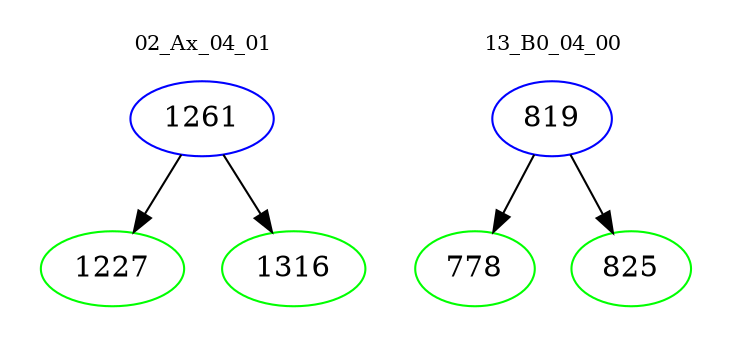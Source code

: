 digraph{
subgraph cluster_0 {
color = white
label = "02_Ax_04_01";
fontsize=10;
T0_1261 [label="1261", color="blue"]
T0_1261 -> T0_1227 [color="black"]
T0_1227 [label="1227", color="green"]
T0_1261 -> T0_1316 [color="black"]
T0_1316 [label="1316", color="green"]
}
subgraph cluster_1 {
color = white
label = "13_B0_04_00";
fontsize=10;
T1_819 [label="819", color="blue"]
T1_819 -> T1_778 [color="black"]
T1_778 [label="778", color="green"]
T1_819 -> T1_825 [color="black"]
T1_825 [label="825", color="green"]
}
}
